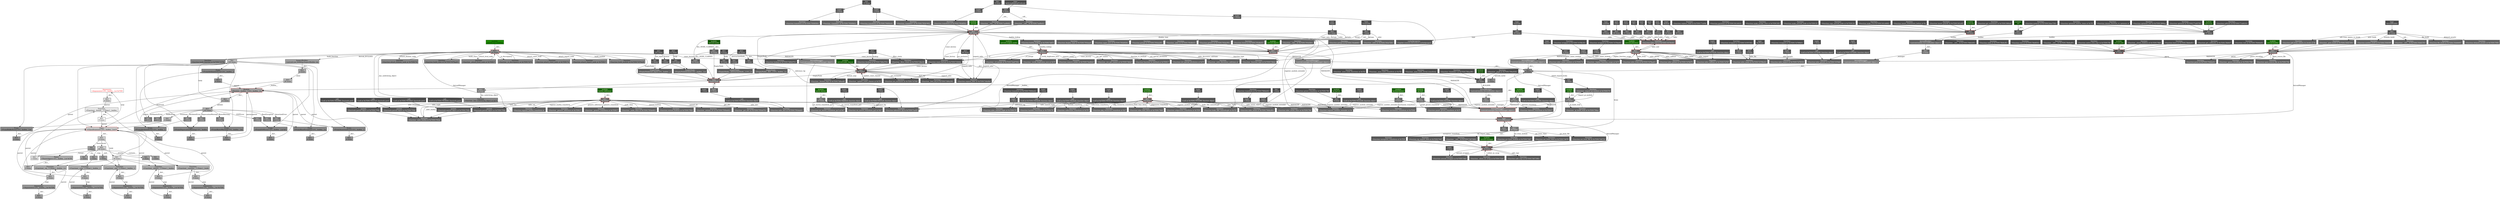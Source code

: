 digraph ObjectGraph {
  node[shape=box, style=filled, fillcolor=white];
  o139883106968592[fontcolor=red];
  o139883106968592[label="Arguments:\n<Arguments() l.0 [__builtin__] at 0x7f39"];
  o139883106968592[fillcolor="0,0,1"];
  o139883183926360 -> o139883106968592 [label="args",weight=2];
  o139883183926360[label="dict:\n9 items"];
  o139883183926360[fillcolor="0,0,0.953333"];
  o139883106968848 -> o139883183926360 [label="__dict__",weight=10];
  o139883106968848[label="Function:\n<Function(__format__) l.None [__builtin_"];
  o139883106968848[fillcolor="0,0,0.906667"];
  o139883122989176 -> o139883106968848;
  o139883183926080 -> o139883106968848 [label="parent",weight=2];
  o139883107953912 -> o139883106968848;
  o139883122989176[label="list:\n39 items"];
  o139883122989176[fillcolor="0,0,0.86"];
  o139883184048960 -> o139883122989176 [label="body",weight=2];
  o139883183926080[label="dict:\n6 items"];
  o139883183926080[fillcolor="0,0,0.86"];
  o139883106968592 -> o139883183926080 [label="__dict__",weight=10];
  o139883107953912[label="list:\n1 items"];
  o139883107953912[fillcolor="0,0,0.86"];
  o139883184049520 -> o139883107953912 [label="__format__",weight=2];
  o139883184048960[label="dict:\n9 items"];
  o139883184048960[fillcolor="0,0,0.813333"];
  o139883106969040 -> o139883184048960 [label="__dict__",weight=10];
  o139883184049520[label="dict:\n40 items"];
  o139883184049520[fillcolor="0,0,0.813333"];
  o139883184048960 -> o139883184049520 [label="locals",weight=2];
  o139883106969040[label="Class:\n<Class(frozenset) l.0 [__builtin__] at 0"];
  o139883106969040[fillcolor="0,0,0.766667"];
  o139883122043864 -> o139883106969040;
  o139883122290312 -> o139883106969040 [label="frozenset"];
  o139883184049800 -> o139883106969040 [label="parent",weight=2];
  o139883122989824 -> o139883106969040;
  o139883184047840 -> o139883106969040 [label="parent",weight=2];
  o139883184046720 -> o139883106969040 [label="parent",weight=2];
  o139883184046440 -> o139883106969040 [label="parent",weight=2];
  o139883183924120 -> o139883106969040 [label="parent",weight=2];
  o139883183925240 -> o139883106969040 [label="parent",weight=2];
  o139883183926360 -> o139883106969040 [label="parent",weight=2];
  o139883106969040[color=red];
  o139883122043864[label="list:\n143 items"];
  o139883122043864[fillcolor="0,0,0.72"];
  o139883110548656 -> o139883122043864 [label="body",weight=2];
  o139883122290312[label="dict:\n28 items"];
  o139883122290312[fillcolor="0,0,0.72"];
  o139883189856528 -> o139883122290312 [label="_done",weight=2];
  o139883184049800[label="dict:\n3 items"];
  o139883184049800[fillcolor="0,0,0.72"];
  o139883106968016 -> o139883184049800 [label="__dict__",weight=10];
  o139883122989824[label="list:\n1 items"];
  o139883122989824[fillcolor="0,0,0.72"];
  o139883122329032 -> o139883122989824 [label="frozenset",weight=2];
  o139883184047840[label="dict:\n9 items"];
  o139883184047840[fillcolor="0,0,0.72"];
  o139883106968144 -> o139883184047840 [label="__dict__",weight=10];
  o139883184046720[label="dict:\n9 items"];
  o139883184046720[fillcolor="0,0,0.72"];
  o139883106969232 -> o139883184046720 [label="__dict__",weight=10];
  o139883184046440[label="dict:\n9 items"];
  o139883184046440[fillcolor="0,0,0.72"];
  o139883106967824 -> o139883184046440 [label="__dict__",weight=10];
  o139883183924120[label="dict:\n9 items"];
  o139883183924120[fillcolor="0,0,0.72"];
  o139883106969360 -> o139883183924120 [label="__dict__",weight=10];
  o139883183925240[label="dict:\n9 items"];
  o139883183925240[fillcolor="0,0,0.72"];
  o139883106968720 -> o139883183925240 [label="__dict__",weight=10];
  o139883110548656[label="dict:\n11 items"];
  o139883110548656[fillcolor="0,0,0.673333"];
  o139883106793168 -> o139883110548656 [label="__dict__",weight=10];
  o139883189856528[label="dict:\n2 items"];
  o139883189856528[fillcolor="0,0,0.673333"];
  o139883189876560 -> o139883189856528 [label="__dict__",weight=10];
  o139883106968016[label="Name:\n<Name(object) l.0 [__builtin__] at 0x7f3"];
  o139883106968016[fillcolor="0,0,0.673333"];
  o139883183822536 -> o139883106968016;
  o139883122329032[label="dict:\n143 items"];
  o139883122329032[fillcolor="0,0,0.673333"];
  o139883110548656 -> o139883122329032 [label="globals",weight=2];
  o139883106968144[label="Function:\n<Function(__and__) l.None [__builtin__] "];
  o139883106968144[fillcolor="0,0,0.673333"];
  o139883122989176 -> o139883106968144;
  o139883184048680 -> o139883106968144 [label="parent",weight=2];
  o139883122988096 -> o139883106968144;
  o139883106969232[label="Function:\n<Function(__cmp__) l.None [__builtin__] "];
  o139883106969232[fillcolor="0,0,0.673333"];
  o139883122989176 -> o139883106969232;
  o139883184047560 -> o139883106969232 [label="parent",weight=2];
  o139883122990544 -> o139883106969232;
  o139883106967824[label="Function:\n<Function(__contains__) l.None [__builti"];
  o139883106967824[fillcolor="0,0,0.673333"];
  o139883122989176 -> o139883106967824;
  o139883183923280 -> o139883106967824 [label="parent",weight=2];
  o139883107951248 -> o139883106967824;
  o139883106969360[label="Function:\n<Function(__delattr__) l.None [__builtin"];
  o139883106969360[fillcolor="0,0,0.673333"];
  o139883122989176 -> o139883106969360;
  o139883183924680 -> o139883106969360 [label="parent",weight=2];
  o139883107952328 -> o139883106969360;
  o139883106968720[label="Function:\n<Function(__eq__) l.None [__builtin__] a"];
  o139883106968720[fillcolor="0,0,0.673333"];
  o139883122989176 -> o139883106968720;
  o139883183925800 -> o139883106968720 [label="parent",weight=2];
  o139883107953192 -> o139883106968720;
  o139883106793168[label="Module:\n<Module(__builtin__) l.0 [__builtin__] a"];
  o139883106793168[fillcolor="0,0,0.626667"];
  o139883189790712 -> o139883106793168 [label="__builtin__",weight=2];
  o139883122290312 -> o139883106793168 [label="__builtin__"];
  o139883183829912 -> o139883106793168 [label="parent",weight=2];
  o139883122657272 -> o139883106793168 [label="parent",weight=2];
  o139883086981952 -> o139883106793168 [label="parent",weight=2];
  o139883122611376 -> o139883106793168 [label="parent",weight=2];
  o139883122016336 -> o139883106793168 [label="parent",weight=2];
  o139883121781568 -> o139883106793168 [label="parent",weight=2];
  o139883121970824 -> o139883106793168 [label="parent",weight=2];
  o139883185088504 -> o139883106793168 [label="parent",weight=2];
  o139883106793168[color=red];
  o139883189876560[label="InspectBuilder:\n<astroid.raw_building.InspectBuilder obj"];
  o139883189876560[fillcolor="0,0,0.626667"];
  o139883189854568 -> o139883189876560 [label="Astroid_BUILDER",weight=2];
  o139883183822536[label="list:\n1 items"];
  o139883183822536[fillcolor="0,0,0.626667"];
  o139883184048960 -> o139883183822536 [label="bases",weight=2];
  o139883184048680[label="dict:\n6 items"];
  o139883184048680[fillcolor="0,0,0.626667"];
  o139883106967632 -> o139883184048680 [label="__dict__",weight=10];
  o139883122988096[label="list:\n1 items"];
  o139883122988096[fillcolor="0,0,0.626667"];
  o139883184049520 -> o139883122988096 [label="__and__",weight=2];
  o139883184047560[label="dict:\n6 items"];
  o139883184047560[fillcolor="0,0,0.626667"];
  o139883106968336 -> o139883184047560 [label="__dict__",weight=10];
  o139883122990544[label="list:\n1 items"];
  o139883122990544[fillcolor="0,0,0.626667"];
  o139883184049520 -> o139883122990544 [label="__cmp__",weight=2];
  o139883183923280[label="dict:\n6 items"];
  o139883183923280[fillcolor="0,0,0.626667"];
  o139883106968464 -> o139883183923280 [label="__dict__",weight=10];
  o139883107951248[label="list:\n1 items"];
  o139883107951248[fillcolor="0,0,0.626667"];
  o139883184049520 -> o139883107951248 [label="__contains__",weight=2];
  o139883183924680[label="dict:\n6 items"];
  o139883183924680[fillcolor="0,0,0.626667"];
  o139883106969168 -> o139883183924680 [label="__dict__",weight=10];
  o139883107952328[label="list:\n1 items"];
  o139883107952328[fillcolor="0,0,0.626667"];
  o139883184049520 -> o139883107952328 [label="__delattr__",weight=2];
  o139883183925800[label="dict:\n6 items"];
  o139883183925800[fillcolor="0,0,0.626667"];
  o139883106968784 -> o139883183925800 [label="__dict__",weight=10];
  o139883107953192[label="list:\n1 items"];
  o139883107953192[fillcolor="0,0,0.626667"];
  o139883184049520 -> o139883107953192 [label="__eq__",weight=2];
  o139883189790712[label="dict:\n1 items"];
  o139883189790712[fillcolor="0,0,0.58"];
  o139883189789872 -> o139883189790712 [label="astroid_cache",weight=2];
  o139883183829912[label="dict:\n6 items"];
  o139883183829912[fillcolor="0,0,0.58"];
  o139883106795344 -> o139883183829912 [label="__dict__",weight=10];
  o139883122657272[label="dict:\n6 items"];
  o139883122657272[fillcolor="0,0,0.58"];
  o139883106792208 -> o139883122657272 [label="__dict__",weight=10];
  o139883086981952[label="dict:\n6 items"];
  o139883086981952[fillcolor="0,0,0.58"];
  o139883106794768 -> o139883086981952 [label="__dict__",weight=10];
  o139883122611376[label="dict:\n6 items"];
  o139883122611376[fillcolor="0,0,0.58"];
  o139883106795280 -> o139883122611376 [label="__dict__",weight=10];
  o139883122016336[label="dict:\n6 items"];
  o139883122016336[fillcolor="0,0,0.58"];
  o139883106792912 -> o139883122016336 [label="__dict__",weight=10];
  o139883121781568[label="dict:\n6 items"];
  o139883121781568[fillcolor="0,0,0.58"];
  o139883106795408 -> o139883121781568 [label="__dict__",weight=10];
  o139883121970824[label="dict:\n6 items"];
  o139883121970824[fillcolor="0,0,0.58"];
  o139883106792272 -> o139883121970824 [label="__dict__",weight=10];
  o139883185088504[label="dict:\n6 items"];
  o139883185088504[fillcolor="0,0,0.58"];
  o139883106794960 -> o139883185088504 [label="__dict__",weight=10];
  o139883189854568[label="dict:\n62 items"];
  o139883189854568[fillcolor="0,0,0.58"];
  o139883187200080 -> o139883189854568 [label="__dict__",weight=10];
  o139883189868376 -> o139883189854568;
  o139883189868496 -> o139883189854568;
  o139883189868616 -> o139883189854568;
  o139883189868736 -> o139883189854568;
  o139883189868856 -> o139883189854568;
  o139883189868976 -> o139883189854568;
  o139883189869096 -> o139883189854568;
  o139883189869216 -> o139883189854568;
  o139883189869336 -> o139883189854568;
  o139883189854568[color=red];
  o139883106967632[label="Arguments:\n<Arguments() l.0 [__builtin__] at 0x7f39"];
  o139883106967632[fillcolor="0,0,0.58"];
  o139883184047840 -> o139883106967632 [label="args",weight=2];
  o139883106968336[label="Arguments:\n<Arguments() l.0 [__builtin__] at 0x7f39"];
  o139883106968336[fillcolor="0,0,0.58"];
  o139883184046720 -> o139883106968336 [label="args",weight=2];
  o139883106968464[label="Arguments:\n<Arguments() l.0 [__builtin__] at 0x7f39"];
  o139883106968464[fillcolor="0,0,0.58"];
  o139883184046440 -> o139883106968464 [label="args",weight=2];
  o139883106969168[label="Arguments:\n<Arguments() l.0 [__builtin__] at 0x7f39"];
  o139883106969168[fillcolor="0,0,0.58"];
  o139883183924120 -> o139883106969168 [label="args",weight=2];
  o139883106968784[label="Arguments:\n<Arguments() l.0 [__builtin__] at 0x7f39"];
  o139883106968784[fillcolor="0,0,0.58"];
  o139883183925240 -> o139883106968784 [label="args",weight=2];
  o139883189789872[label="dict:\n8 items"];
  o139883189789872[fillcolor="0,0,0.533333"];
  o139883189790152 -> o139883189789872 [label="brain",weight=2];
  o139883189781904 -> o139883189789872 [label="__dict__",weight=10];
  o139883189844880 -> o139883189789872 [label="__dict__",weight=10];
  o139883189876112 -> o139883189789872 [label="__dict__",weight=10];
  o139883185385744 -> o139883189789872 [label="__dict__",weight=10];
  o139883185509776 -> o139883189789872 [label="__dict__",weight=10];
  o139883106795344[label="From:\n<From(ArithmeticError) l.0 [__builtin__]"];
  o139883106795344[fillcolor="0,0,0.533333"];
  o139883122043864 -> o139883106795344;
  o139883106803936 -> o139883106795344;
  o139883106792208[label="From:\n<From(AssertionError) l.0 [__builtin__] "];
  o139883106792208[fillcolor="0,0,0.533333"];
  o139883122043864 -> o139883106792208;
  o139883086863536 -> o139883106792208;
  o139883106794768[label="From:\n<From(AttributeError) l.0 [__builtin__] "];
  o139883106794768[fillcolor="0,0,0.533333"];
  o139883122043864 -> o139883106794768;
  o139883107972808 -> o139883106794768;
  o139883106795280[label="From:\n<From(BaseException) l.0 [__builtin__] a"];
  o139883106795280[fillcolor="0,0,0.533333"];
  o139883122043864 -> o139883106795280;
  o139883106806744 -> o139883106795280;
  o139883106792912[label="From:\n<From(BufferError) l.0 [__builtin__] at "];
  o139883106792912[fillcolor="0,0,0.533333"];
  o139883122043864 -> o139883106792912;
  o139883183200880 -> o139883106792912;
  o139883106795408[label="From:\n<From(BytesWarning) l.0 [__builtin__] at"];
  o139883106795408[fillcolor="0,0,0.533333"];
  o139883122043864 -> o139883106795408;
  o139883120169400 -> o139883106795408;
  o139883106792272[label="From:\n<From(DeprecationWarning) l.0 [__builtin"];
  o139883106792272[fillcolor="0,0,0.533333"];
  o139883122043864 -> o139883106792272;
  o139883122682768 -> o139883106792272;
  o139883106794960[label="From:\n<From(EOFError) l.0 [__builtin__] at 0x7"];
  o139883106794960[fillcolor="0,0,0.533333"];
  o139883122043864 -> o139883106794960;
  o139883122232712 -> o139883106794960;
  o139883187200080[label="module:\nastroid.raw_building"];
  o139883187200080[fillcolor="0.3,1,0.533333"];
  o139883189868376[label="function:\n<function _io_discrepancy at 0x7f3917d79"];
  o139883189868376[fillcolor="0,0,0.533333"];
  o139883189854568 -> o139883189868376 [label="_io_discrepancy",weight=2];
  o139883189868496[label="function:\n<function _attach_local_node at 0x7f3917"];
  o139883189868496[fillcolor="0,0,0.533333"];
  o139883189854568 -> o139883189868496 [label="_attach_local_node",weight=2];
  o139883189868616[label="function:\n<function attach_dummy_node at 0x7f3917d"];
  o139883189868616[fillcolor="0,0,0.533333"];
  o139883189854568 -> o139883189868616 [label="attach_dummy_node",weight=2];
  o139883189868736[label="function:\n<function _has_underlying_object at 0x7f"];
  o139883189868736[fillcolor="0,0,0.533333"];
  o139883189950736 -> o139883189868736 [label="has_underlying_object",weight=2];
  o139883189854568 -> o139883189868736 [label="_has_underlying_object",weight=2];
  o139883189868856[label="function:\n<function attach_const_node at 0x7f3917d"];
  o139883189868856[fillcolor="0,0,0.533333"];
  o139883189854568 -> o139883189868856 [label="attach_const_node",weight=2];
  o139883189868976[label="function:\n<function attach_import_node at 0x7f3917"];
  o139883189868976[fillcolor="0,0,0.533333"];
  o139883189854568 -> o139883189868976 [label="attach_import_node",weight=2];
  o139883189869096[label="function:\n<function build_module at 0x7f3917d79a28"];
  o139883189869096[fillcolor="0,0,0.533333"];
  o139883189854568 -> o139883189869096 [label="build_module",weight=2];
  o139883189869216[label="function:\n<function build_class at 0x7f3917d79aa0>"];
  o139883189869216[fillcolor="0,0,0.533333"];
  o139883189854568 -> o139883189869216 [label="build_class",weight=2];
  o139883189869336[label="function:\n<function build_function at 0x7f3917d79b"];
  o139883189869336[fillcolor="0,0,0.533333"];
  o139883189854568 -> o139883189869336 [label="build_function",weight=2];
  o139883189790152[label="dict:\n22 items"];
  o139883189790152[fillcolor="0,0,0.486667"];
  o139883189790152[fontcolor=white];
  o34076720 -> o139883189790152;
  o139883189781904[label="AstroidManager:\n<astroid.manager.AstroidManager object a"];
  o139883189781904[fillcolor="0,0,0.486667"];
  o139883189781904[fontcolor=white];
  o139883189989000 -> o139883189781904 [label="MANAGER",weight=2];
  o139883189844880[label="AstroidManager:\n<astroid.manager.AstroidManager object a"];
  o139883189844880[fillcolor="0,0,0.486667"];
  o139883189844880[fontcolor=white];
  o139883189791272 -> o139883189844880 [label="MANAGER",weight=2];
  o139883189876112[label="AstroidManager:\n<astroid.manager.AstroidManager object a"];
  o139883189876112[fillcolor="0,0,0.486667"];
  o139883189876112[fontcolor=white];
  o139883189854568 -> o139883189876112 [label="MANAGER",weight=2];
  o139883185385744[label="AstroidManager:\n<astroid.manager.AstroidManager object a"];
  o139883185385744[fillcolor="0,0,0.486667"];
  o139883185385744[fontcolor=white];
  o139883193805912 -> o139883185385744 [label="MANAGER",weight=2];
  o139883185417584 -> o139883185385744 [label="MANAGER",weight=2];
  o139883185533288 -> o139883185385744 [label="MANAGER",weight=2];
  o139883185446536 -> o139883185385744 [label="MANAGER",weight=2];
  o139883185102928 -> o139883185385744 [label="MANAGER",weight=2];
  o139883185104048 -> o139883185385744 [label="MANAGER",weight=2];
  o139883185105168 -> o139883185385744 [label="MANAGER",weight=2];
  o139883185103208 -> o139883185385744 [label="MANAGER",weight=2];
  o139883185105728 -> o139883185385744 [label="_manager",weight=2];
  o139883185535248 -> o139883185385744 [label="MANAGER",weight=2];
  o139883185385744[color=red];
  o139883185509776[label="AstroidManager:\n<astroid.manager.AstroidManager object a"];
  o139883185509776[fillcolor="0,0,0.486667"];
  o139883185509776[fontcolor=white];
  o139883185442896 -> o139883185509776 [label="MANAGER",weight=2];
  o139883733481184 -> o139883185509776 [label="_manager",weight=2];
  o139883106803936[label="list:\n1 items"];
  o139883106803936[fillcolor="0,0,0.486667"];
  o139883106803936[fontcolor=white];
  o139883122329032 -> o139883106803936 [label="ArithmeticError",weight=2];
  o139883086863536[label="list:\n1 items"];
  o139883086863536[fillcolor="0,0,0.486667"];
  o139883086863536[fontcolor=white];
  o139883122329032 -> o139883086863536 [label="AssertionError",weight=2];
  o139883107972808[label="list:\n1 items"];
  o139883107972808[fillcolor="0,0,0.486667"];
  o139883107972808[fontcolor=white];
  o139883122329032 -> o139883107972808 [label="AttributeError",weight=2];
  o139883106806744[label="list:\n1 items"];
  o139883106806744[fillcolor="0,0,0.486667"];
  o139883106806744[fontcolor=white];
  o139883122329032 -> o139883106806744 [label="BaseException",weight=2];
  o139883183200880[label="list:\n1 items"];
  o139883183200880[fillcolor="0,0,0.486667"];
  o139883183200880[fontcolor=white];
  o139883122329032 -> o139883183200880 [label="BufferError",weight=2];
  o139883120169400[label="list:\n1 items"];
  o139883120169400[fillcolor="0,0,0.486667"];
  o139883120169400[fontcolor=white];
  o139883122329032 -> o139883120169400 [label="BytesWarning",weight=2];
  o139883122682768[label="list:\n1 items"];
  o139883122682768[fillcolor="0,0,0.486667"];
  o139883122682768[fontcolor=white];
  o139883122329032 -> o139883122682768 [label="DeprecationWarning",weight=2];
  o139883122232712[label="list:\n1 items"];
  o139883122232712[fillcolor="0,0,0.486667"];
  o139883122232712[fontcolor=white];
  o139883122329032 -> o139883122232712 [label="EOFError",weight=2];
  o139883189950736[label="dict:\n4 items"];
  o139883189950736[fillcolor="0,0,0.486667"];
  o139883189950736[fontcolor=white];
  o34017328 -> o139883189950736;
  o34076720[label="type:\nAstroidManager"];
  o34076720[fillcolor="0,0,0.44"];
  o34076720[fontcolor=white];
  o139883189989000 -> o34076720 [label="AstroidManager",weight=2];
  o139883190063184 -> o34076720 [label="AstroidManager",weight=2];
  o139883190301952 -> o34076720;
  o139883189781904 -> o34076720;
  o139883189791272 -> o34076720 [label="AstroidManager",weight=2];
  o139883189844880 -> o34076720;
  o139883189854568 -> o34076720 [label="AstroidManager",weight=2];
  o139883189876112 -> o34076720;
  o139883185385744 -> o34076720;
  o139883185442896 -> o34076720 [label="AstroidManager",weight=2];
  o34076720[color=red];
  o139883189989000[label="dict:\n76 items"];
  o139883189989000[fillcolor="0,0,0.44"];
  o139883189989000[fontcolor=white];
  o139883190018744 -> o139883189989000 [label="__dict__",weight=10];
  o139883190052696 -> o139883189989000;
  o139883190051856 -> o139883189989000;
  o139883190052576 -> o139883189989000;
  o139883189793808 -> o139883189989000;
  o139883189796568 -> o139883189989000;
  o139883189796688 -> o139883189989000;
  o139883189801040 -> o139883189989000;
  o139883189805856 -> o139883189989000;
  o139883189805976 -> o139883189989000;
  o139883189989000[color=red];
  o139883189791272[label="dict:\n44 items"];
  o139883189791272[fillcolor="0,0,0.44"];
  o139883189791272[fontcolor=white];
  o139883189830664 -> o139883189791272 [label="__dict__",weight=10];
  o139883189850312 -> o139883189791272;
  o139883189864040 -> o139883189791272;
  o139883189864160 -> o139883189791272;
  o139883189864400 -> o139883189791272;
  o139883189864760 -> o139883189791272;
  o139883189865000 -> o139883189791272;
  o139883189865120 -> o139883189791272;
  o139883189865360 -> o139883189791272;
  o139883189865840 -> o139883189791272;
  o139883189791272[color=red];
  o139883193805912[label="dict:\n121 items"];
  o139883193805912[fillcolor="0,0,0.44"];
  o139883193805912[fontcolor=white];
  o139883193637416 -> o139883193805912 [label="__dict__",weight=10];
  o139883187205616 -> o139883193805912;
  o139883187205976 -> o139883193805912;
  o139883187205856 -> o139883193805912;
  o139883187205736 -> o139883193805912;
  o139883185520960 -> o139883193805912;
  o139883185438920 -> o139883193805912;
  o139883185531312 -> o139883193805912;
  o139883185531192 -> o139883193805912;
  o139883185561424 -> o139883193805912;
  o139883193805912[color=red];
  o139883185417584[label="dict:\n13 items"];
  o139883185417584[fillcolor="0,0,0.44"];
  o139883185417584[fontcolor=white];
  o139883186030584 -> o139883185417584 [label="__dict__",weight=10];
  o139883187206336 -> o139883185417584;
  o139883185439040 -> o139883185417584;
  o139883185533288[label="dict:\n32 items"];
  o139883185533288[fillcolor="0,0,0.44"];
  o139883185533288[fontcolor=white];
  o139883185517856 -> o139883185533288 [label="__dict__",weight=10];
  o139883185532512 -> o139883185533288;
  o139883185558664 -> o139883185533288;
  o139883185558544 -> o139883185533288;
  o139883185558904 -> o139883185533288;
  o139883185560704 -> o139883185533288;
  o139883185560824 -> o139883185533288;
  o139883185560944 -> o139883185533288;
  o139883185561064 -> o139883185533288;
  o139883185561184 -> o139883185533288;
  o139883185533288[color=red];
  o139883185446536[label="dict:\n23 items"];
  o139883185446536[fillcolor="0,0,0.44"];
  o139883185446536[fontcolor=white];
  o139883185518192 -> o139883185446536 [label="__dict__",weight=10];
  o139883185559264 -> o139883185446536;
  o139883185559024 -> o139883185446536;
  o139883185559144 -> o139883185446536;
  o139883185559384 -> o139883185446536;
  o139883185559864 -> o139883185446536;
  o139883185560104 -> o139883185446536;
  o139883185559744 -> o139883185446536;
  o139883185560584 -> o139883185446536;
  o139883185560224 -> o139883185446536;
  o139883185446536[color=red];
  o139883185102928[label="dict:\n32 items"];
  o139883185102928[fillcolor="0,0,0.44"];
  o139883185102928[fontcolor=white];
  o139883185519872 -> o139883185102928 [label="__dict__",weight=10];
  o139883185604800 -> o139883185102928;
  o139883185604920 -> o139883185102928;
  o139883185605040 -> o139883185102928;
  o139883185605160 -> o139883185102928;
  o139883185605280 -> o139883185102928;
  o139883185605400 -> o139883185102928;
  o139883185605520 -> o139883185102928;
  o139883185605640 -> o139883185102928;
  o139883185605760 -> o139883185102928;
  o139883185102928[color=red];
  o139883185104048[label="dict:\n9 items"];
  o139883185104048[fillcolor="0,0,0.44"];
  o139883185104048[fontcolor=white];
  o139883185262784 -> o139883185104048 [label="__dict__",weight=10];
  o139883185612032 -> o139883185104048;
  o139883185105168[label="dict:\n9 items"];
  o139883185105168[fillcolor="0,0,0.44"];
  o139883185105168[fontcolor=white];
  o139883185263120 -> o139883185105168 [label="__dict__",weight=10];
  o139883185612392 -> o139883185105168;
  o139883185103208[label="dict:\n10 items"];
  o139883185103208[fillcolor="0,0,0.44"];
  o139883185103208[fontcolor=white];
  o139883185263400 -> o139883185103208 [label="__dict__",weight=10];
  o139883185612752 -> o139883185103208;
  o139883185105728[label="dict:\n3 items"];
  o139883185105728[fillcolor="0,0,0.44"];
  o139883185105728[fontcolor=white];
  o139883185099024 -> o139883185105728 [label="__dict__",weight=10];
  o139883185535248[label="dict:\n17 items"];
  o139883185535248[fillcolor="0,0,0.44"];
  o139883185535248[fontcolor=white];
  o139883185264688 -> o139883185535248 [label="__dict__",weight=10];
  o139883185614072 -> o139883185535248;
  o139883185614192 -> o139883185535248;
  o139883185442896[label="dict:\n29 items"];
  o139883185442896[fillcolor="0,0,0.44"];
  o139883185442896[fontcolor=white];
  o139883186031368 -> o139883185442896 [label="__dict__",weight=10];
  o139883185503720 -> o139883185442896;
  o139883185502040 -> o139883185442896;
  o139883185503600 -> o139883185442896;
  o139883185530472 -> o139883185442896;
  o139883185531072 -> o139883185442896;
  o139883185530952 -> o139883185442896;
  o139883185530712 -> o139883185442896;
  o139883185530352 -> o139883185442896;
  o139883185530232 -> o139883185442896;
  o139883185442896[color=red];
  o139883733481184[label="dict:\n3 items"];
  o139883733481184[fillcolor="0,0,0.44"];
  o139883733481184[fontcolor=white];
  o139883122458192 -> o139883733481184 [label="__dict__",weight=10];
  o34017328[label="type:\nEmptyNode"];
  o34017328[fillcolor="0,0,0.44"];
  o34017328[fontcolor=white];
  o139883193805912 -> o34017328 [label="EmptyNode",weight=2];
  o139883193806192 -> o34017328 [label="EmptyNode",weight=2];
  o139883193795760 -> o34017328 [label="EmptyNode",weight=2];
  o139883190310144 -> o34017328;
  o31402752 -> o34017328;
  o139883189854568 -> o34017328 [label="EmptyNode",weight=2];
  o139883187287312 -> o34017328;
  o139883187235664 -> o34017328;
  o139883185966160 -> o34017328;
  o139883186214352 -> o34017328;
  o34017328[color=red];
  o139883190063184[label="dict:\n24 items"];
  o139883190063184[fillcolor="0,0,0.393333"];
  o139883190063184[fontcolor=white];
  o139883190021096 -> o139883190063184 [label="__dict__",weight=10];
  o139883189778504 -> o139883190063184;
  o139883190053536 -> o139883190063184;
  o139883189793688 -> o139883190063184;
  o139883189794768 -> o139883190063184;
  o139883189794888 -> o139883190063184;
  o139883189794048 -> o139883190063184;
  o139883189795368 -> o139883190063184;
  o139883189794528 -> o139883190063184;
  o139883189793928 -> o139883190063184;
  o139883190063184[color=red];
  o139883190301952[label="tuple:\n3 items"];
  o139883190301952[fillcolor="0,0,0.393333"];
  o139883190301952[fontcolor=white];
  o34076720 -> o139883190301952;
  o139883190018744[label="module:\nastroid.scoped_nodes"];
  o139883190018744[fillcolor="0.3,1,0.393333"];
  o139883190018744[fontcolor=white];
  o139883190052696[label="function:\n<function _c3_merge at 0x7f3917da6758>"];
  o139883190052696[fillcolor="0,0,0.393333"];
  o139883190052696[fontcolor=white];
  o139883189989000 -> o139883190052696 [label="_c3_merge",weight=2];
  o139883190051856[label="function:\n<function _verify_duplicates_mro at 0x7f"];
  o139883190051856[fillcolor="0,0,0.393333"];
  o139883190051856[fontcolor=white];
  o139883189989000 -> o139883190051856 [label="_verify_duplicates_mro",weight=2];
  o139883190052576[label="function:\n<function remove_nodes at 0x7f3917da66e0"];
  o139883190052576[fillcolor="0,0,0.393333"];
  o139883190052576[fontcolor=white];
  o139883189989000 -> o139883190052576 [label="remove_nodes",weight=2];
  o139883189793808[label="function:\n<function function_to_method at 0x7f3917"];
  o139883189793808[fillcolor="0,0,0.393333"];
  o139883189793808[fontcolor=white];
  o139883189989000 -> o139883189793808 [label="function_to_method",weight=2];
  o139883189796568[label="function:\n<function std_special_attributes at 0x7f"];
  o139883189796568[fillcolor="0,0,0.393333"];
  o139883189796568[fontcolor=white];
  o139883189989000 -> o139883189796568 [label="std_special_attributes",weight=2];
  o139883189796688[label="function:\n<function builtin_lookup at 0x7f3917d67f"];
  o139883189796688[fillcolor="0,0,0.393333"];
  o139883189796688[fontcolor=white];
  o139883193805912 -> o139883189796688 [label="builtin_lookup",weight=2];
  o139883189989000 -> o139883189796688 [label="builtin_lookup",weight=2];
  o139883189801040[label="function:\n<function _infer_decorator_callchain at "];
  o139883189801040[fillcolor="0,0,0.393333"];
  o139883189801040[fontcolor=white];
  o139883189989000 -> o139883189801040 [label="_infer_decorator_callchain",weight=2];
  o139883189805856[label="function:\n<function _function_type at 0x7f3917d6a3"];
  o139883189805856[fillcolor="0,0,0.393333"];
  o139883189805856[fontcolor=white];
  o139883189989000 -> o139883189805856 [label="_function_type",weight=2];
  o139883189763048 -> o139883189805856;
  o139883189805976[label="function:\n<function _rec_get_names at 0x7f3917d6a3"];
  o139883189805976[fillcolor="0,0,0.393333"];
  o139883189805976[fontcolor=white];
  o139883189989000 -> o139883189805976 [label="_rec_get_names",weight=2];
  o139883189830664[label="module:\nastroid.inference"];
  o139883189830664[fillcolor="0.3,1,0.393333"];
  o139883189830664[fontcolor=white];
  o139883189850312[label="function:\n<function infer_end at 0x7f3917d750c8>"];
  o139883189850312[fillcolor="0,0,0.393333"];
  o139883189850312[fontcolor=white];
  o139883189948496 -> o139883189850312 [label="_infer",weight=2];
  o139883189949896 -> o139883189850312 [label="_infer",weight=2];
  o139883189970936 -> o139883189850312 [label="_infer",weight=2];
  o139883189972616 -> o139883189850312 [label="_infer",weight=2];
  o139883189986760 -> o139883189850312 [label="_infer",weight=2];
  o139883189791832 -> o139883189850312 [label="_infer",weight=2];
  o139883189810352 -> o139883189850312 [label="_infer",weight=2];
  o139883189810912 -> o139883189850312 [label="_infer",weight=2];
  o139883189811752 -> o139883189850312 [label="_infer",weight=2];
  o139883189791272 -> o139883189850312 [label="infer_end",weight=2];
  o139883189850312[color=red];
  o139883189864040[label="function:\n<function _higher_function_scope at 0x7f"];
  o139883189864040[fillcolor="0,0,0.393333"];
  o139883189864040[fontcolor=white];
  o139883189791272 -> o139883189864040 [label="_higher_function_scope",weight=2];
  o139883189864160[label="function:\n<function infer_name at 0x7f3917d786e0>"];
  o139883189864160[fillcolor="0,0,0.393333"];
  o139883189864160[fontcolor=white];
  o139883189791272 -> o139883189864160 [label="infer_name",weight=2];
  o139883190227304 -> o139883189864160 [label="infer_lhs",weight=2];
  o139883190466248 -> o139883189864160;
  o139883189864400[label="function:\n<function infer_callfunc at 0x7f3917d787"];
  o139883189864400[fillcolor="0,0,0.393333"];
  o139883189864400[fontcolor=white];
  o139883189791272 -> o139883189864400 [label="infer_callfunc",weight=2];
  o139883189832232 -> o139883189864400;
  o139883189864760[label="function:\n<function infer_import at 0x7f3917d78938"];
  o139883189864760[fillcolor="0,0,0.393333"];
  o139883189864760[fontcolor=white];
  o139883189791272 -> o139883189864760 [label="infer_import",weight=2];
  o139883193112048 -> o139883189864760;
  o139883189865000[label="function:\n<function infer_name_module at 0x7f3917d"];
  o139883189865000[fillcolor="0,0,0.393333"];
  o139883189865000[fontcolor=white];
  o139883189791272 -> o139883189865000 [label="infer_name_module",weight=2];
  o139883189970096 -> o139883189865000 [label="infer_name_module",weight=2];
  o139883189865120[label="function:\n<function infer_from at 0x7f3917d78aa0>"];
  o139883189865120[fillcolor="0,0,0.393333"];
  o139883189865120[fontcolor=white];
  o139883189791272 -> o139883189865120 [label="infer_from",weight=2];
  o139883190466392 -> o139883189865120;
  o139883189865360[label="function:\n<function infer_getattr at 0x7f3917d78b9"];
  o139883189865360[fillcolor="0,0,0.393333"];
  o139883189865360[fontcolor=white];
  o139883189791272 -> o139883189865360 [label="infer_getattr",weight=2];
  o139883189832344 -> o139883189865360;
  o139883189832288 -> o139883189865360;
  o139883189865840[label="function:\n<function infer_global at 0x7f3917d78d70"];
  o139883189865840[fillcolor="0,0,0.393333"];
  o139883189865840[fontcolor=white];
  o139883189791272 -> o139883189865840 [label="infer_global",weight=2];
  o139883193112480 -> o139883189865840;
  o139883193637416[label="module:\nastroid"];
  o139883193637416[fillcolor="0.3,1,0.393333"];
  o139883193637416[fontcolor=white];
  o139883187205616[label="function:\n<function inference_tip at 0x7f3917aef5f"];
  o139883187205616[fillcolor="0,0,0.393333"];
  o139883187205616[fontcolor=white];
  o139883193805912 -> o139883187205616 [label="inference_tip",weight=2];
  o139883185533288 -> o139883187205616 [label="inference_tip",weight=2];
  o139883185102928 -> o139883187205616 [label="inference_tip",weight=2];
  o139883187205976[label="function:\n<function register_module_extender at 0x"];
  o139883187205976[fillcolor="0,0,0.393333"];
  o139883187205976[fontcolor=white];
  o139883193805912 -> o139883187205976 [label="register_module_extender",weight=2];
  o139883185417584 -> o139883187205976 [label="register_module_extender",weight=2];
  o139883185102928 -> o139883187205976 [label="register_module_extender",weight=2];
  o139883185104048 -> o139883187205976 [label="register_module_extender",weight=2];
  o139883185105168 -> o139883187205976 [label="register_module_extender",weight=2];
  o139883185103208 -> o139883187205976 [label="register_module_extender",weight=2];
  o139883185105448 -> o139883187205976 [label="register_module_extender",weight=2];
  o139883187205856[label="function:\n<function __call__ at 0x7f3917aef6e0>"];
  o139883187205856[fillcolor="0,0,0.393333"];
  o139883187205856[fontcolor=white];
  o139883185417864 -> o139883187205856 [label="__call__",weight=2];
  o139883187205736[label="function:\n<function __init__ at 0x7f3917aef668>"];
  o139883187205736[fillcolor="0,0,0.393333"];
  o139883187205736[fontcolor=white];
  o139883185417864 -> o139883187205736 [label="__init__",weight=2];
  o139883185520960[label="function:\n<function <lambda> at 0x7f3917954140>"];
  o139883185520960[fillcolor="0,0,0.393333"];
  o139883185520960[fontcolor=white];
  o139883190416448 -> o139883185520960;
  o139883185438920[label="function:\n<function transform at 0x7f39179400c8>"];
  o139883185438920[fillcolor="0,0,0.393333"];
  o139883185438920[fontcolor=white];
  o139883190416448 -> o139883185438920;
  o139883185531312[label="function:\n<function <lambda> at 0x7f39179569b0>"];
  o139883185531312[fillcolor="0,0,0.393333"];
  o139883185531312[fontcolor=white];
  o139883190467688 -> o139883185531312;
  o139883185531192[label="function:\n<function transform at 0x7f3917956938>"];
  o139883185531192[fillcolor="0,0,0.393333"];
  o139883185531192[fontcolor=white];
  o139883190467688 -> o139883185531192;
  o139883185561424[label="function:\n<function transform at 0x7f391795df50>"];
  o139883185561424[fillcolor="0,0,0.393333"];
  o139883185561424[fontcolor=white];
  o139883190426872 -> o139883185561424;
  o139883186030584[label="module:\npysix_moves"];
  o139883186030584[fillcolor="0.3,1,0.393333"];
  o139883186030584[fontcolor=white];
  o139883187206336[label="function:\n<function six_moves_transform_py2 at 0x7"];
  o139883187206336[fillcolor="0,0,0.393333"];
  o139883187206336[fontcolor=white];
  o139883185417584 -> o139883187206336 [label="six_moves_transform_py2",weight=2];
  o139883186030864 -> o139883187206336;
  o139883185516960 -> o139883187206336;
  o139883185439040[label="function:\n<function six_moves_transform_py3 at 0x7"];
  o139883185439040[fillcolor="0,0,0.393333"];
  o139883185439040[fontcolor=white];
  o139883185417584 -> o139883185439040 [label="six_moves_transform_py3",weight=2];
  o139883185517856[label="module:\nbuiltin_inference"];
  o139883185517856[fillcolor="0.3,1,0.393333"];
  o139883185517856[fontcolor=white];
  o139883185532512[label="function:\n<function _extend_str at 0x7f3917956e60>"];
  o139883185532512[fillcolor="0,0,0.393333"];
  o139883185532512[fontcolor=white];
  o139883185533288 -> o139883185532512 [label="_extend_str",weight=2];
  o139883185558664[label="function:\n<function extend_builtins at 0x7f391795d"];
  o139883185558664[fillcolor="0,0,0.393333"];
  o139883185558664[fontcolor=white];
  o139883185533288 -> o139883185558664 [label="extend_builtins",weight=2];
  o139883185558544[label="function:\n<function register_builtin_transform at "];
  o139883185558544[fillcolor="0,0,0.393333"];
  o139883185558544[fontcolor=white];
  o139883185533288 -> o139883185558544 [label="register_builtin_transform",weight=2];
  o139883185558904[label="function:\n<function _generic_inference at 0x7f3917"];
  o139883185558904[fillcolor="0,0,0.393333"];
  o139883185558904[fontcolor=white];
  o139883185533288 -> o139883185558904 [label="_generic_inference",weight=2];
  o139883185560704[label="function:\n<function _generic_transform at 0x7f3917"];
  o139883185560704[fillcolor="0,0,0.393333"];
  o139883185560704[fontcolor=white];
  o139883185533288 -> o139883185560704 [label="_generic_transform",weight=2];
  o139883185560824[label="function:\n<function _infer_builtin at 0x7f391795dc"];
  o139883185560824[fillcolor="0,0,0.393333"];
  o139883185560824[fontcolor=white];
  o139883185533288 -> o139883185560824 [label="_infer_builtin",weight=2];
  o139883185550008 -> o139883185560824;
  o139883185550096 -> o139883185560824;
  o139883185550184 -> o139883185560824;
  o139883185550272 -> o139883185560824;
  o139883185560944[label="function:\n<function _get_elts at 0x7f391795dd70>"];
  o139883185560944[fillcolor="0,0,0.393333"];
  o139883185560944[fontcolor=white];
  o139883185533288 -> o139883185560944 [label="_get_elts",weight=2];
  o139883185561064[label="function:\n<function infer_dict at 0x7f391795dde8>"];
  o139883185561064[fillcolor="0,0,0.393333"];
  o139883185561064[fontcolor=white];
  o139883185533288 -> o139883185561064 [label="infer_dict",weight=2];
  o139883185518864 -> o139883185561064;
  o139883185561184[label="function:\n<function _node_class at 0x7f391795de60>"];
  o139883185561184[fillcolor="0,0,0.393333"];
  o139883185561184[fontcolor=white];
  o139883185533288 -> o139883185561184 [label="_node_class",weight=2];
  o139883185518192[label="module:\nastroid.objects"];
  o139883185518192[fillcolor="0.3,1,0.393333"];
  o139883185518192[fontcolor=white];
  o139883185559264[label="function:\n<function itered at 0x7f391795d6e0>"];
  o139883185559264[fillcolor="0,0,0.393333"];
  o139883185559264[fontcolor=white];
  o139883185534128 -> o139883185559264 [label="itered",weight=2];
  o139883185559024[label="function:\n<function __init__ at 0x7f391795d5f0>"];
  o139883185559024[fillcolor="0,0,0.393333"];
  o139883185559024[fontcolor=white];
  o139883185534128 -> o139883185559024 [label="__init__",weight=2];
  o139883185559144[label="function:\n<function pytype at 0x7f391795d668>"];
  o139883185559144[fillcolor="0,0,0.393333"];
  o139883185559144[fontcolor=white];
  o139883185534128 -> o139883185559144 [label="pytype",weight=2];
  o139883185559384[label="function:\n<function _infer at 0x7f391795d758>"];
  o139883185559384[fillcolor="0,0,0.393333"];
  o139883185559384[fontcolor=white];
  o139883185534128 -> o139883185559384 [label="_infer",weight=2];
  o139883185559864[label="function:\n<function super_mro at 0x7f391795d938>"];
  o139883185559864[fillcolor="0,0,0.393333"];
  o139883185559864[fontcolor=white];
  o139883185534408 -> o139883185559864 [label="super_mro",weight=2];
  o139883185560104[label="function:\n<function pytype at 0x7f391795da28>"];
  o139883185560104[fillcolor="0,0,0.393333"];
  o139883185560104[fontcolor=white];
  o139883185534408 -> o139883185560104 [label="pytype",weight=2];
  o139883185559744[label="function:\n<function _infer at 0x7f391795d8c0>"];
  o139883185559744[fillcolor="0,0,0.393333"];
  o139883185559744[fontcolor=white];
  o139883185534408 -> o139883185559744 [label="_infer",weight=2];
  o139883185560584[label="function:\n<function getattr at 0x7f391795dc08>"];
  o139883185560584[fillcolor="0,0,0.393333"];
  o139883185560584[fontcolor=white];
  o139883185534408 -> o139883185560584 [label="getattr",weight=2];
  o139883185560224[label="function:\n<function display_type at 0x7f391795daa0"];
  o139883185560224[fillcolor="0,0,0.393333"];
  o139883185560224[fontcolor=white];
  o139883185534408 -> o139883185560224 [label="display_type",weight=2];
  o139883185519872[label="module:\npy2stdlib"];
  o139883185519872[fillcolor="0.3,1,0.393333"];
  o139883185519872[fontcolor=white];
  o139883185604800[label="function:\n<function infer_func_form at 0x7f3917968"];
  o139883185604800[fillcolor="0,0,0.393333"];
  o139883185604800[fontcolor=white];
  o139883185102928 -> o139883185604800 [label="infer_func_form",weight=2];
  o139883185604920[label="function:\n<function hashlib_transform at 0x7f39179"];
  o139883185604920[fillcolor="0,0,0.393333"];
  o139883185604920[fontcolor=white];
  o139883185102928 -> o139883185604920 [label="hashlib_transform",weight=2];
  o139883185519928 -> o139883185604920;
  o139883185605040[label="function:\n<function collections_transform at 0x7f3"];
  o139883185605040[fillcolor="0,0,0.393333"];
  o139883185605040[fontcolor=white];
  o139883185102928 -> o139883185605040 [label="collections_transform",weight=2];
  o139883185520040 -> o139883185605040;
  o139883185605160[label="function:\n<function pkg_resources_transform at 0x7"];
  o139883185605160[fillcolor="0,0,0.393333"];
  o139883185605160[fontcolor=white];
  o139883185102928 -> o139883185605160 [label="pkg_resources_transform",weight=2];
  o139883185520152 -> o139883185605160;
  o139883185605280[label="function:\n<function subprocess_transform at 0x7f39"];
  o139883185605280[fillcolor="0,0,0.393333"];
  o139883185605280[fontcolor=white];
  o139883185102928 -> o139883185605280 [label="subprocess_transform",weight=2];
  o139883185520264 -> o139883185605280;
  o139883185605400[label="function:\n<function looks_like_namedtuple at 0x7f3"];
  o139883185605400[fillcolor="0,0,0.393333"];
  o139883185605400[fontcolor=white];
  o139883185102928 -> o139883185605400 [label="looks_like_namedtuple",weight=2];
  o139883190428808 -> o139883185605400;
  o139883185605520[label="function:\n<function infer_named_tuple at 0x7f39179"];
  o139883185605520[fillcolor="0,0,0.393333"];
  o139883185605520[fontcolor=white];
  o139883185102928 -> o139883185605520 [label="infer_named_tuple",weight=2];
  o139883185568016 -> o139883185605520;
  o139883185605640[label="function:\n<function infer_enum at 0x7f3917968c08>"];
  o139883185605640[fillcolor="0,0,0.393333"];
  o139883185605640[fontcolor=white];
  o139883185102928 -> o139883185605640 [label="infer_enum",weight=2];
  o139883185568144 -> o139883185605640;
  o139883185605760[label="function:\n<function infer_enum_class at 0x7f391796"];
  o139883185605760[fillcolor="0,0,0.393333"];
  o139883185605760[fontcolor=white];
  o139883185102928 -> o139883185605760 [label="infer_enum_class",weight=2];
  o139883190469048 -> o139883185605760;
  o139883185262784[label="module:\npy2mechanize"];
  o139883185262784[fillcolor="0.3,1,0.393333"];
  o139883185262784[fontcolor=white];
  o139883185612032[label="function:\n<function mechanize_transform at 0x7f391"];
  o139883185612032[fillcolor="0,0,0.393333"];
  o139883185612032[fontcolor=white];
  o139883185104048 -> o139883185612032 [label="mechanize_transform",weight=2];
  o139883185262952 -> o139883185612032;
  o139883185263120[label="module:\npy2qt4"];
  o139883185263120[fillcolor="0.3,1,0.393333"];
  o139883185263120[fontcolor=white];
  o139883185612392[label="function:\n<function pyqt4_qtcore_transform at 0x7f"];
  o139883185612392[fillcolor="0,0,0.393333"];
  o139883185612392[fontcolor=white];
  o139883185105168 -> o139883185612392 [label="pyqt4_qtcore_transform",weight=2];
  o139883185263176 -> o139883185612392;
  o139883185263400[label="module:\npydateutil"];
  o139883185263400[fillcolor="0.3,1,0.393333"];
  o139883185263400[fontcolor=white];
  o139883185612752[label="function:\n<function dateutil_transform at 0x7f3917"];
  o139883185612752[fillcolor="0,0,0.393333"];
  o139883185612752[fontcolor=white];
  o139883185103208 -> o139883185612752 [label="dateutil_transform",weight=2];
  o139883185263456 -> o139883185612752;
  o139883185099024[label="AstroidBuilder:\n<astroid.builder.AstroidBuilder object a"];
  o139883185099024[fillcolor="0,0,0.393333"];
  o139883185099024[fontcolor=white];
  o139883185103768 -> o139883185099024 [label="_BUILDER",weight=2];
  o139883185264688[label="module:\npy2gi"];
  o139883185264688[fillcolor="0.3,1,0.393333"];
  o139883185264688[fontcolor=white];
  o139883185614072[label="function:\n<function _gi_build_stub at 0x7f391796ac"];
  o139883185614072[fillcolor="0,0,0.393333"];
  o139883185614072[fontcolor=white];
  o139883185535248 -> o139883185614072 [label="_gi_build_stub",weight=2];
  o139883185614192[label="function:\n<function _import_gi_module at 0x7f39179"];
  o139883185614192[fillcolor="0,0,0.393333"];
  o139883185614192[fontcolor=white];
  o139883190436424 -> o139883185614192;
  o139883185535248 -> o139883185614192 [label="_import_gi_module",weight=2];
  o139883186031368[label="module:\nastroid.builder"];
  o139883186031368[fillcolor="0.3,1,0.393333"];
  o139883186031368[fontcolor=white];
  o139883185503720[label="function:\n<function parse at 0x7f391794fde8>"];
  o139883185503720[fillcolor="0,0,0.393333"];
  o139883185503720[fontcolor=white];
  o139883185442896 -> o139883185503720 [label="parse",weight=2];
  o139883185574808 -> o139883185503720 [label="parse",weight=2];
  o139883185502040[label="function:\n<function _guess_encoding at 0x7f391794f"];
  o139883185502040[fillcolor="0,0,0.393333"];
  o139883185502040[fontcolor=white];
  o139883185442896 -> o139883185502040 [label="_guess_encoding",weight=2];
  o139883185503600[label="function:\n<function open_source_file at 0x7f391794"];
  o139883185503600[fillcolor="0,0,0.393333"];
  o139883185503600[fontcolor=white];
  o139883185442896 -> o139883185503600 [label="open_source_file",weight=2];
  o139883185530472[label="function:\n<function file_build at 0x7f3917956668>"];
  o139883185530472[fillcolor="0,0,0.393333"];
  o139883185530472[fontcolor=white];
  o139883185533568 -> o139883185530472 [label="file_build",weight=2];
  o139883185531072[label="function:\n<function delayed_assattr at 0x7f3917956"];
  o139883185531072[fillcolor="0,0,0.393333"];
  o139883185531072[fontcolor=white];
  o139883185533568 -> o139883185531072 [label="delayed_assattr",weight=2];
  o139883185530952[label="function:\n<function add_from_names_to_locals at 0x"];
  o139883185530952[fillcolor="0,0,0.393333"];
  o139883185530952[fontcolor=white];
  o139883185533568 -> o139883185530952 [label="add_from_names_to_locals",weight=2];
  o139883185530712[label="function:\n<function _post_build at 0x7f3917956758>"];
  o139883185530712[fillcolor="0,0,0.393333"];
  o139883185530712[fontcolor=white];
  o139883185533568 -> o139883185530712 [label="_post_build",weight=2];
  o139883185530352[label="function:\n<function module_build at 0x7f39179565f0"];
  o139883185530352[fillcolor="0,0,0.393333"];
  o139883185530352[fontcolor=white];
  o139883185533568 -> o139883185530352 [label="module_build",weight=2];
  o139883185530232[label="function:\n<function __init__ at 0x7f3917956578>"];
  o139883185530232[fillcolor="0,0,0.393333"];
  o139883185530232[fontcolor=white];
  o139883185533568 -> o139883185530232 [label="__init__",weight=2];
  o139883122458192[label="AstroidBuilder:\n<astroid.builder.AstroidBuilder object a"];
  o139883122458192[fillcolor="0,0,0.393333"];
  o139883122458192[fontcolor=white];
  o139883193803112 -> o139883122458192 [label="builder",weight=2];
  o139883185590912 -> o139883122458192 [label="builder",weight=2];
  o139883122918576 -> o139883122458192 [label="builder",weight=2];
  o139883193806192[label="dict:\n70 items"];
  o139883193806192[fillcolor="0,0,0.393333"];
  o139883193806192[fontcolor=white];
  o139883193868704 -> o139883193806192 [label="__dict__",weight=10];
  o139883193795760[label="dict:\n83 items"];
  o139883193795760[fillcolor="0,0,0.393333"];
  o139883193795760[fontcolor=white];
  o139883193406416 -> o139883193795760 [label="__dict__",weight=10];
  o139883190397360 -> o139883193795760;
  o139883189892232 -> o139883193795760;
  o139883189914632 -> o139883193795760;
  o139883189939928 -> o139883193795760;
  o139883189940048 -> o139883193795760;
  o139883189978848 -> o139883193795760;
  o139883189937528 -> o139883193795760;
  o139883189937408 -> o139883193795760;
  o139883189914992 -> o139883193795760;
  o139883193795760[color=red];
  o139883190310144[label="tuple:\n3 items"];
  o139883190310144[fillcolor="0,0,0.393333"];
  o139883190310144[fontcolor=white];
  o34017328 -> o139883190310144;
  o31402752[label="tuple:\n62 items"];
  o31402752[fillcolor="0,0,0.393333"];
  o31402752[fontcolor=white];
  o139883193805912 -> o31402752 [label="ALL_NODE_CLASSES",weight=2];
  o139883193806192 -> o31402752 [label="ALL_NODE_CLASSES",weight=2];
  o139883187287312[label="EmptyNode:\n<EmptyNode(__dict__) l.0 [__builtin__] a"];
  o139883187287312[fillcolor="0,0,0.393333"];
  o139883187287312[fontcolor=white];
  o139883187251032 -> o139883187287312;
  o139883187280568 -> o139883187287312;
  o139883187235664[label="EmptyNode:\n<EmptyNode(__abstractmethods__) l.0 [__b"];
  o139883187235664[fillcolor="0,0,0.393333"];
  o139883187235664[fontcolor=white];
  o139883187251032 -> o139883187235664;
  o139883187251320 -> o139883187235664;
  o139883185966160[label="EmptyNode:\n<EmptyNode(raw_input) l.0 [__builtin__] "];
  o139883185966160[fillcolor="0,0,0.393333"];
  o139883185966160[fontcolor=white];
  o139883190439520 -> o139883185966160;
  o139883185945920 -> o139883185966160;
  o139883186214352[label="EmptyNode:\n<EmptyNode(license) l.0 [__builtin__] at"];
  o139883186214352[fillcolor="0,0,0.393333"];
  o139883186214352[fontcolor=white];
  o139883190439520 -> o139883186214352;
  o139883186636632 -> o139883186214352;
  o139883190021096[label="module:\nastroid.manager"];
  o139883190021096[fillcolor="0.3,1,0.346667"];
  o139883190021096[fontcolor=white];
  o139883189778504[label="function:\n<function astroid_wrapper at 0x7f3917d63"];
  o139883189778504[fillcolor="0,0,0.346667"];
  o139883189778504[fontcolor=white];
  o139883190063184 -> o139883189778504 [label="astroid_wrapper",weight=2];
  o139883190302112 -> o139883189778504;
  o139883190053536[label="function:\n<function _silent_no_wrap at 0x7f3917da6"];
  o139883190053536[fillcolor="0,0,0.346667"];
  o139883190053536[fontcolor=white];
  o139883190063184 -> o139883190053536 [label="_silent_no_wrap",weight=2];
  o139883189793688[label="function:\n<function safe_repr at 0x7f3917d67398>"];
  o139883189793688[fillcolor="0,0,0.346667"];
  o139883189793688[fontcolor=white];
  o139883190063184 -> o139883189793688 [label="safe_repr",weight=2];
  o139883189794768[label="function:\n<function ast_from_module at 0x7f3917d67"];
  o139883189794768[fillcolor="0,0,0.346667"];
  o139883189794768[fontcolor=white];
  o139883189790152 -> o139883189794768 [label="ast_from_module",weight=2];
  o139883189794888[label="function:\n<function ast_from_class at 0x7f3917d678"];
  o139883189794888[fillcolor="0,0,0.346667"];
  o139883189794888[fontcolor=white];
  o139883189790152 -> o139883189794888 [label="ast_from_class",weight=2];
  o139883189794048[label="function:\n<function ast_from_file at 0x7f3917d6750"];
  o139883189794048[fillcolor="0,0,0.346667"];
  o139883189794048[fontcolor=white];
  o139883189790152 -> o139883189794048 [label="ast_from_file",weight=2];
  o139883189795368[label="function:\n<function unregister_transform at 0x7f39"];
  o139883189795368[fillcolor="0,0,0.346667"];
  o139883189795368[fontcolor=white];
  o139883189790152 -> o139883189795368 [label="unregister_transform",weight=2];
  o139883189794528[label="function:\n<function zip_import_data at 0x7f3917d67"];
  o139883189794528[fillcolor="0,0,0.346667"];
  o139883189794528[fontcolor=white];
  o139883189790152 -> o139883189794528 [label="zip_import_data",weight=2];
  o139883189793928[label="function:\n<function __init__ at 0x7f3917d67488>"];
  o139883189793928[fillcolor="0,0,0.346667"];
  o139883189793928[fontcolor=white];
  o139883189790152 -> o139883189793928 [label="__init__",weight=2];
  o139883189763048[label="cachedproperty:\n<logilab.common.decorators.cachedpropert"];
  o139883189763048[fillcolor="0,0,0.346667"];
  o139883189763048[fontcolor=white];
  o139883189810912 -> o139883189763048 [label="type",weight=2];
  o139883189948496[label="dict:\n11 items"];
  o139883189948496[fillcolor="0,0,0.346667"];
  o139883189948496[fontcolor=white];
  o34008864 -> o139883189948496;
  o139883189949896[label="dict:\n13 items"];
  o139883189949896[fillcolor="0,0,0.346667"];
  o139883189949896[fontcolor=white];
  o34013664 -> o139883189949896;
  o139883189970936[label="dict:\n12 items"];
  o139883189970936[fillcolor="0,0,0.346667"];
  o139883189970936[fontcolor=white];
  o34032160 -> o139883189970936;
  o139883189972616[label="dict:\n8 items"];
  o139883189972616[fillcolor="0,0,0.346667"];
  o139883189972616[fontcolor=white];
  o34037920 -> o139883189972616;
  o139883189986760[label="dict:\n12 items"];
  o139883189986760[fillcolor="0,0,0.346667"];
  o139883189986760[fontcolor=white];
  o34044464 -> o139883189986760;
  o139883189791832[label="dict:\n36 items"];
  o139883189791832[fillcolor="0,0,0.346667"];
  o139883189791832[fontcolor=white];
  o34080784 -> o139883189791832;
  o139883189810352[label="dict:\n13 items"];
  o139883189810352[fillcolor="0,0,0.346667"];
  o139883189810352[fontcolor=white];
  o34067136 -> o139883189810352;
  o139883189810912[label="dict:\n20 items"];
  o139883189810912[fillcolor="0,0,0.346667"];
  o139883189810912[fontcolor=white];
  o34068960 -> o139883189810912;
  o139883189811752[label="dict:\n46 items"];
  o139883189811752[fillcolor="0,0,0.346667"];
  o139883189811752[fontcolor=white];
  o34138368 -> o139883189811752;
  o139883190227304[label="dict:\n5 items"];
  o139883190227304[fillcolor="0,0,0.346667"];
  o139883190227304[fontcolor=white];
  o33437536 -> o139883190227304;
  o139883190466248[label="tuple:\n2 items"];
  o139883190466248[fillcolor="0,0,0.346667"];
  o139883190466248[fontcolor=white];
  o139883189864280 -> o139883190466248;
  o139883189832232[label="cell:\n<cell at 0x7f3917d70a28: function object"];
  o139883189832232[fillcolor="0,0,0.346667"];
  o139883189832232[fontcolor=white];
  o139883189845008 -> o139883189832232;
  o139883193112048[label="tuple:\n2 items"];
  o139883193112048[fillcolor="0,0,0.346667"];
  o139883193112048[fontcolor=white];
  o139883189864880 -> o139883193112048;
  o139883189970096[label="dict:\n4 items"];
  o139883189970096[fillcolor="0,0,0.346667"];
  o139883189970096[fontcolor=white];
  o34029280 -> o139883189970096;
  o139883190466392[label="tuple:\n2 items"];
  o139883190466392[fillcolor="0,0,0.346667"];
  o139883190466392[fontcolor=white];
  o139883189865240 -> o139883190466392;
  o139883189832344[label="cell:\n<cell at 0x7f3917d70a98: function object"];
  o139883189832344[fillcolor="0,0,0.346667"];
  o139883189832344[fontcolor=white];
  o139883189845200 -> o139883189832344;
  o139883189832288[label="cell:\n<cell at 0x7f3917d70a60: function object"];
  o139883189832288[fillcolor="0,0,0.346667"];
  o139883189832288[fontcolor=white];
  o139883189845136 -> o139883189832288;
  o139883193112480[label="tuple:\n2 items"];
  o139883193112480[fillcolor="0,0,0.346667"];
  o139883193112480[fontcolor=white];
  o139883189865960 -> o139883193112480;
  o139883185105448[label="dict:\n9 items"];
  o139883185105448[fillcolor="0,0,0.346667"];
  o139883185105448[fontcolor=white];
  o139883185264856 -> o139883185105448 [label="__dict__",weight=10];
  o139883185614312 -> o139883185105448;
  o139883185417864[label="dict:\n6 items"];
  o139883185417864[fillcolor="0,0,0.346667"];
  o139883185417864[fontcolor=white];
  o34142416 -> o139883185417864;
  o139883190416448[label="tuple:\n2 items"];
  o139883190416448[fillcolor="0,0,0.346667"];
  o139883190416448[fontcolor=white];
  o139883185419040 -> o139883190416448;
  o139883190467688[label="tuple:\n2 items"];
  o139883190467688[fillcolor="0,0,0.346667"];
  o139883190467688[fontcolor=white];
  o139883185419040 -> o139883190467688;
  o139883190426872[label="tuple:\n2 items"];
  o139883190426872[fillcolor="0,0,0.346667"];
  o139883190426872[fontcolor=white];
  o139883185420696 -> o139883190426872;
  o139883186030864[label="cell:\n<cell at 0x7f39179d0910: function object"];
  o139883186030864[fillcolor="0,0,0.346667"];
  o139883186030864[fontcolor=white];
  o139883187235600 -> o139883186030864;
  o139883185516960[label="cell:\n<cell at 0x7f39179531a0: function object"];
  o139883185516960[fillcolor="0,0,0.346667"];
  o139883185516960[fontcolor=white];
  o139883185389200 -> o139883185516960;
  o139883185550008[label="partial:\n<functools.partial object at 0x7f391795b"];
  o139883185550008[fillcolor="0,0,0.346667"];
  o139883185550008[fontcolor=white];
  o139883185533288 -> o139883185550008 [label="infer_tuple",weight=2];
  o139883185518528 -> o139883185550008;
  o139883185550096[label="partial:\n<functools.partial object at 0x7f391795b"];
  o139883185550096[fillcolor="0,0,0.346667"];
  o139883185550096[fontcolor=white];
  o139883185533288 -> o139883185550096 [label="infer_list",weight=2];
  o139883185518752 -> o139883185550096;
  o139883185550184[label="partial:\n<functools.partial object at 0x7f391795b"];
  o139883185550184[fillcolor="0,0,0.346667"];
  o139883185550184[fontcolor=white];
  o139883185533288 -> o139883185550184 [label="infer_set",weight=2];
  o139883185518640 -> o139883185550184;
  o139883185550272[label="partial:\n<functools.partial object at 0x7f391795b"];
  o139883185550272[fillcolor="0,0,0.346667"];
  o139883185550272[fontcolor=white];
  o139883185533288 -> o139883185550272 [label="infer_frozenset",weight=2];
  o139883185518976 -> o139883185550272;
  o139883185518864[label="cell:\n<cell at 0x7f3917953910: function object"];
  o139883185518864[fillcolor="0,0,0.346667"];
  o139883185518864[fontcolor=white];
  o139883185566480 -> o139883185518864;
  o139883185534128[label="dict:\n7 items"];
  o139883185534128[fillcolor="0,0,0.346667"];
  o139883185534128[fontcolor=white];
  o35227984 -> o139883185534128;
  o139883185534408[label="dict:\n11 items"];
  o139883185534408[fillcolor="0,0,0.346667"];
  o139883185534408[fontcolor=white];
  o35232032 -> o139883185534408;
  o139883185519928[label="cell:\n<cell at 0x7f3917953d38: function object"];
  o139883185519928[fillcolor="0,0,0.346667"];
  o139883185519928[fontcolor=white];
  o139883185568272 -> o139883185519928;
  o139883185520040[label="cell:\n<cell at 0x7f3917953da8: function object"];
  o139883185520040[fillcolor="0,0,0.346667"];
  o139883185520040[fontcolor=white];
  o139883185568080 -> o139883185520040;
  o139883185520152[label="cell:\n<cell at 0x7f3917953e18: function object"];
  o139883185520152[fillcolor="0,0,0.346667"];
  o139883185520152[fontcolor=white];
  o139883185568464 -> o139883185520152;
  o139883185520264[label="cell:\n<cell at 0x7f3917953e88: function object"];
  o139883185520264[fillcolor="0,0,0.346667"];
  o139883185520264[fontcolor=white];
  o139883185568592 -> o139883185520264;
  o139883190428808[label="tuple:\n2 items"];
  o139883190428808[fillcolor="0,0,0.346667"];
  o139883190428808[fontcolor=white];
  o139883185420696 -> o139883190428808;
  o139883185568016[label="tuple:\n1 items"];
  o139883185568016[fillcolor="0,0,0.346667"];
  o139883185568016[fontcolor=white];
  o139883185606120 -> o139883185568016;
  o139883185568144[label="tuple:\n1 items"];
  o139883185568144[fillcolor="0,0,0.346667"];
  o139883185568144[fontcolor=white];
  o139883185606240 -> o139883185568144;
  o139883190469048[label="tuple:\n2 items"];
  o139883190469048[fillcolor="0,0,0.346667"];
  o139883190469048[fontcolor=white];
  o139883185246008 -> o139883190469048;
  o139883185262952[label="cell:\n<cell at 0x7f3917915168: function object"];
  o139883185262952[fillcolor="0,0,0.346667"];
  o139883185262952[fontcolor=white];
  o139883189876752 -> o139883185262952;
  o139883185263176[label="cell:\n<cell at 0x7f3917915248: function object"];
  o139883185263176[fillcolor="0,0,0.346667"];
  o139883185263176[fontcolor=white];
  o139883185389456 -> o139883185263176;
  o139883185263456[label="cell:\n<cell at 0x7f3917915360: function object"];
  o139883185263456[fillcolor="0,0,0.346667"];
  o139883185263456[fontcolor=white];
  o139883185569232 -> o139883185263456;
  o139883185103768[label="dict:\n13 items"];
  o139883185103768[fillcolor="0,0,0.346667"];
  o139883185103768[fontcolor=white];
  o139883185263792 -> o139883185103768 [label="__dict__",weight=10];
  o139883185613112 -> o139883185103768;
  o139883185613232 -> o139883185103768;
  o139883185613352 -> o139883185103768;
  o139883185613472 -> o139883185103768;
  o139883185613832 -> o139883185103768;
  o139883190436424[label="list:\n1 items"];
  o139883190436424[fillcolor="0,0,0.346667"];
  o139883190436424[fontcolor=white];
  o139883189789872 -> o139883190436424 [label="_failed_import_hooks",weight=2];
  o139883185574808[label="dict:\n14 items"];
  o139883185574808[fillcolor="0,0,0.346667"];
  o139883185574808[fontcolor=white];
  o139883184864736 -> o139883185574808 [label="__dict__",weight=10];
  o139883184884744 -> o139883185574808;
  o139883184885344 -> o139883185574808;
  o139883184885104 -> o139883185574808;
  o139883184885224 -> o139883185574808;
  o139883184884864 -> o139883185574808;
  o139883184884984 -> o139883185574808;
  o139883184885584 -> o139883185574808;
  o139883184885464 -> o139883185574808;
  o139883184923064 -> o139883185574808;
  o139883185574808[color=red];
  o139883185533568[label="dict:\n10 items"];
  o139883185533568[fillcolor="0,0,0.346667"];
  o139883185533568[fontcolor=white];
  o35245568 -> o139883185533568;
  o139883193803112[label="dict:\n27 items"];
  o139883193803112[fillcolor="0,0,0.346667"];
  o139883193803112[fontcolor=white];
  o139883193635624 -> o139883193803112 [label="__dict__",weight=10];
  o139883183735824 -> o139883193803112;
  o139883122623624 -> o139883193803112;
  o139883183738464 -> o139883193803112;
  o139883118021280 -> o139883193803112;
  o139883183736184 -> o139883193803112;
  o139883185590912[label="dict:\n39 items"];
  o139883185590912[fillcolor="0,0,0.346667"];
  o139883185590912[fontcolor=white];
  o139883184095480 -> o139883185590912 [label="__dict__",weight=10];
  o139883118022240 -> o139883185590912;
  o139883183737264 -> o139883185590912;
  o139883112949952 -> o139883185590912;
  o139883108965864 -> o139883185590912;
  o139883111373232 -> o139883185590912;
  o139883112947912 -> o139883185590912;
  o139883112949352 -> o139883185590912;
  o139883112950432 -> o139883185590912;
  o139883112950072 -> o139883185590912;
  o139883185590912[color=red];
  o139883122918576[label="dict:\n8 items"];
  o139883122918576[fillcolor="0,0,0.346667"];
  o139883122918576[fontcolor=white];
  o139883122929744 -> o139883122918576 [label="__dict__",weight=10];
  o139883122976600 -> o139883122918576;
  o139883193868704[label="module:\nastroid.nodes"];
  o139883193868704[fillcolor="0.3,1,0.346667"];
  o139883193868704[fontcolor=white];
  o139883193406416[label="module:\nastroid.node_classes"];
  o139883193406416[fillcolor="0.3,1,0.346667"];
  o139883193406416[fontcolor=white];
  o139883190397360[label="function:\n<function unpack_infer at 0x7f3917dfa9b0"];
  o139883190397360[fillcolor="0,0,0.346667"];
  o139883190397360[fontcolor=white];
  o139883193805912 -> o139883190397360 [label="unpack_infer",weight=2];
  o139883193795760 -> o139883190397360 [label="unpack_infer",weight=2];
  o139883189989000 -> o139883190397360 [label="unpack_infer",weight=2];
  o139883189810632 -> o139883190397360 [label="unpack_infer",weight=2];
  o139883189892232[label="function:\n<function are_exclusive at 0x7f3917d7f48"];
  o139883189892232[fillcolor="0,0,0.346667"];
  o139883189892232[fontcolor=white];
  o139883193805912 -> o139883189892232 [label="are_exclusive",weight=2];
  o139883193795760 -> o139883189892232 [label="are_exclusive",weight=2];
  o139883189914632[label="function:\n<function _find_arg at 0x7f3917d84c08>"];
  o139883189914632[fillcolor="0,0,0.346667"];
  o139883189914632[fontcolor=white];
  o139883193795760 -> o139883189914632 [label="_find_arg",weight=2];
  o139883189939928[label="function:\n<function _format_args at 0x7f3917d8aed8"];
  o139883189939928[fillcolor="0,0,0.346667"];
  o139883189939928[fontcolor=white];
  o139883193795760 -> o139883189939928 [label="_format_args",weight=2];
  o139883189940048[label="function:\n<function _update_const_classes at 0x7f3"];
  o139883189940048[fillcolor="0,0,0.346667"];
  o139883189940048[fontcolor=white];
  o139883193795760 -> o139883189940048 [label="_update_const_classes",weight=2];
  o139883189978848[label="function:\n<function const_factory at 0x7f3917d946e"];
  o139883189978848[fillcolor="0,0,0.346667"];
  o139883189978848[fontcolor=white];
  o139883193805912 -> o139883189978848 [label="const_factory",weight=2];
  o139883193806192 -> o139883189978848 [label="const_factory",weight=2];
  o139883193795760 -> o139883189978848 [label="const_factory",weight=2];
  o139883189989000 -> o139883189978848 [label="cf",weight=2];
  o139883189810632 -> o139883189978848 [label="const_factory",weight=2];
  o139883189854568 -> o139883189978848 [label="const_factory",weight=2];
  o139883185446536 -> o139883189978848 [label="const_factory",weight=2];
  o139883189937528[label="function:\n<function ilookup at 0x7f3917d8a578>"];
  o139883189937528[fillcolor="0,0,0.346667"];
  o139883189937528[fontcolor=white];
  o139883190227584 -> o139883189937528 [label="ilookup",weight=2];
  o139883189937408[label="function:\n<function _filter_stmts at 0x7f3917d8a50"];
  o139883189937408[fillcolor="0,0,0.346667"];
  o139883189937408[fontcolor=white];
  o139883190227584 -> o139883189937408 [label="_filter_stmts",weight=2];
  o139883189914992[label="function:\n<function lookup at 0x7f3917d84d70>"];
  o139883189914992[fillcolor="0,0,0.346667"];
  o139883189914992[fontcolor=white];
  o139883190227584 -> o139883189914992 [label="lookup",weight=2];
  o139883187251032[label="list:\n32 items"];
  o139883187251032[fillcolor="0,0,0.346667"];
  o139883187251032[fontcolor=white];
  o139883187264320 -> o139883187251032 [label="body",weight=2];
  o139883187280568[label="list:\n1 items"];
  o139883187280568[fillcolor="0,0,0.346667"];
  o139883187280568[fontcolor=white];
  o139883187264600 -> o139883187280568 [label="__dict__",weight=2];
  o139883187251320[label="list:\n1 items"];
  o139883187251320[fillcolor="0,0,0.346667"];
  o139883187251320[fontcolor=white];
  o139883187264600 -> o139883187251320 [label="__abstractmethods__",weight=2];
  o139883190439520[label="list:\n143 items"];
  o139883190439520[fillcolor="0,0,0.346667"];
  o139883190439520[fontcolor=white];
  o139883189857368 -> o139883190439520 [label="body",weight=2];
  o139883185945920[label="list:\n1 items"];
  o139883185945920[fillcolor="0,0,0.346667"];
  o139883185945920[fontcolor=white];
  o139883189857648 -> o139883185945920 [label="raw_input",weight=2];
  o139883186636632[label="list:\n1 items"];
  o139883186636632[fillcolor="0,0,0.346667"];
  o139883186636632[fontcolor=white];
  o139883189857648 -> o139883186636632 [label="license",weight=2];
  o139883190302112[label="tuple:\n3 items"];
  o139883190302112[fillcolor="0,0,0.3"];
  o139883190302112[fontcolor=white];
  o34008864[label="type:\nConst"];
  o34008864[fillcolor="0,0,0.3"];
  o34008864[fontcolor=white];
  o34013664[label="type:\nDict"];
  o34013664[fillcolor="0,0,0.3"];
  o34013664[fontcolor=white];
  o34032160[label="type:\nList"];
  o34032160[fillcolor="0,0,0.3"];
  o34032160[fontcolor=white];
  o34037920[label="type:\nSet"];
  o34037920[fillcolor="0,0,0.3"];
  o34037920[fontcolor=white];
  o34044464[label="type:\nTuple"];
  o34044464[fillcolor="0,0,0.3"];
  o34044464[fontcolor=white];
  o34080784[label="type:\nModule"];
  o34080784[fillcolor="0,0,0.3"];
  o34080784[fontcolor=white];
  o34067136[label="type:\nLambda"];
  o34067136[fillcolor="0,0,0.3"];
  o34067136[fontcolor=white];
  o34068960[label="type:\nFunction"];
  o34068960[fillcolor="0,0,0.3"];
  o34068960[fontcolor=white];
  o34138368[label="type:\nClass"];
  o34138368[fillcolor="0,0,0.3"];
  o34138368[fontcolor=white];
  o33437536[label="type:\nAssName"];
  o33437536[fillcolor="0,0,0.3"];
  o33437536[fontcolor=white];
  o139883189864280[label="function:\n<function wrapped at 0x7f3917d78758>"];
  o139883189864280[fillcolor="0,0,0.3"];
  o139883189864280[fontcolor=white];
  o139883189845008[label="tuple:\n1 items"];
  o139883189845008[fillcolor="0,0,0.3"];
  o139883189845008[fontcolor=white];
  o139883189864880[label="function:\n<function wrapped at 0x7f3917d789b0>"];
  o139883189864880[fillcolor="0,0,0.3"];
  o139883189864880[fontcolor=white];
  o34029280[label="type:\nImport"];
  o34029280[fillcolor="0,0,0.3"];
  o34029280[fontcolor=white];
  o139883189865240[label="function:\n<function wrapped at 0x7f3917d78b18>"];
  o139883189865240[fillcolor="0,0,0.3"];
  o139883189865240[fontcolor=white];
  o139883189845200[label="tuple:\n1 items"];
  o139883189845200[fillcolor="0,0,0.3"];
  o139883189845200[fontcolor=white];
  o139883189845136[label="tuple:\n1 items"];
  o139883189845136[fillcolor="0,0,0.3"];
  o139883189845136[fontcolor=white];
  o139883189865960[label="function:\n<function wrapped at 0x7f3917d78de8>"];
  o139883189865960[fillcolor="0,0,0.3"];
  o139883189865960[fontcolor=white];
  o139883185264856[label="module:\npy2pytest"];
  o139883185264856[fillcolor="0.3,1,0.3"];
  o139883185264856[fontcolor=white];
  o139883185614312[label="function:\n<function pytest_transform at 0x7f391796"];
  o139883185614312[fillcolor="0,0,0.3"];
  o139883185614312[fontcolor=white];
  o34142416[label="type:\nAsStringRegexpPredicate"];
  o34142416[fillcolor="0,0,0.3"];
  o34142416[fontcolor=white];
  o139883185419040[label="list:\n15 items"];
  o139883185419040[fillcolor="0,0,0.3"];
  o139883185419040[fontcolor=white];
  o139883185420696[label="list:\n8 items"];
  o139883185420696[fillcolor="0,0,0.3"];
  o139883185420696[fontcolor=white];
  o139883187235600[label="tuple:\n1 items"];
  o139883187235600[fillcolor="0,0,0.3"];
  o139883187235600[fontcolor=white];
  o139883185389200[label="tuple:\n1 items"];
  o139883185389200[fillcolor="0,0,0.3"];
  o139883185389200[fontcolor=white];
  o139883185518528[label="cell:\n<cell at 0x7f39179537c0: functools.parti"];
  o139883185518528[fillcolor="0,0,0.3"];
  o139883185518528[fontcolor=white];
  o139883185518752[label="cell:\n<cell at 0x7f39179538a0: functools.parti"];
  o139883185518752[fillcolor="0,0,0.3"];
  o139883185518752[fontcolor=white];
  o139883185518640[label="cell:\n<cell at 0x7f3917953830: functools.parti"];
  o139883185518640[fillcolor="0,0,0.3"];
  o139883185518640[fontcolor=white];
  o139883185518976[label="cell:\n<cell at 0x7f3917953980: functools.parti"];
  o139883185518976[fillcolor="0,0,0.3"];
  o139883185518976[fontcolor=white];
  o139883185566480[label="tuple:\n1 items"];
  o139883185566480[fillcolor="0,0,0.3"];
  o139883185566480[fontcolor=white];
  o35227984[label="type:\nFrozenSet"];
  o35227984[fillcolor="0,0,0.3"];
  o35227984[fontcolor=white];
  o35232032[label="type:\nSuper"];
  o35232032[fillcolor="0,0,0.3"];
  o35232032[fontcolor=white];
  o139883185568272[label="tuple:\n1 items"];
  o139883185568272[fillcolor="0,0,0.3"];
  o139883185568272[fontcolor=white];
  o139883185568080[label="tuple:\n1 items"];
  o139883185568080[fillcolor="0,0,0.3"];
  o139883185568080[fontcolor=white];
  o139883185568464[label="tuple:\n1 items"];
  o139883185568464[fillcolor="0,0,0.3"];
  o139883185568464[fontcolor=white];
  o139883185568592[label="tuple:\n1 items"];
  o139883185568592[fillcolor="0,0,0.3"];
  o139883185568592[fontcolor=white];
  o139883185606120[label="function:\n<function transform at 0x7f3917968de8>"];
  o139883185606120[fillcolor="0,0,0.3"];
  o139883185606120[fontcolor=white];
  o139883185606240[label="function:\n<function transform at 0x7f3917968e60>"];
  o139883185606240[fillcolor="0,0,0.3"];
  o139883185606240[fontcolor=white];
  o139883185246008[label="list:\n1 items"];
  o139883185246008[fillcolor="0,0,0.3"];
  o139883185246008[fontcolor=white];
  o139883189876752[label="tuple:\n1 items"];
  o139883189876752[fillcolor="0,0,0.3"];
  o139883189876752[fontcolor=white];
  o139883185389456[label="tuple:\n1 items"];
  o139883185389456[fillcolor="0,0,0.3"];
  o139883185389456[fontcolor=white];
  o139883185569232[label="tuple:\n1 items"];
  o139883185569232[fillcolor="0,0,0.3"];
  o139883185569232[fontcolor=white];
  o139883185263792[label="module:\npynose"];
  o139883185263792[fillcolor="0.3,1,0.3"];
  o139883185263792[fontcolor=white];
  o139883185613112[label="function:\n<function _pep8 at 0x7f391796a938>"];
  o139883185613112[fillcolor="0,0,0.3"];
  o139883185613112[fontcolor=white];
  o139883185613232[label="function:\n<function _nose_tools_functions at 0x7f3"];
  o139883185613232[fillcolor="0,0,0.3"];
  o139883185613232[fontcolor=white];
  o139883185613352[label="function:\n<function _nose_tools_transform at 0x7f3"];
  o139883185613352[fillcolor="0,0,0.3"];
  o139883185613352[fontcolor=white];
  o139883185613472[label="function:\n<function _nose_tools_trivial_transform "];
  o139883185613472[fillcolor="0,0,0.3"];
  o139883185613472[fontcolor=white];
  o139883185613832[label="function:\n<function <lambda> at 0x7f391796ac08>"];
  o139883185613832[fillcolor="0,0,0.3"];
  o139883185613832[fontcolor=white];
  o139883184864736[label="module:\nastroid.utils"];
  o139883184864736[fillcolor="0.3,1,0.3"];
  o139883184864736[fontcolor=white];
  o139883184884744[label="function:\n<function _check_children at 0x7f39178b8"];
  o139883184884744[fillcolor="0,0,0.3"];
  o139883184884744[fontcolor=white];
  o139883184885344[label="function:\n<function leave at 0x7f39178b8e60>"];
  o139883184885344[fillcolor="0,0,0.3"];
  o139883184885344[fontcolor=white];
  o139883184885104[label="function:\n<function get_callbacks at 0x7f39178b8d7"];
  o139883184885104[fillcolor="0,0,0.3"];
  o139883184885104[fontcolor=white];
  o139883184885224[label="function:\n<function visit at 0x7f39178b8de8>"];
  o139883184885224[fillcolor="0,0,0.3"];
  o139883184885224[fontcolor=white];
  o139883184884864[label="function:\n<function __init__ at 0x7f39178b8c80>"];
  o139883184884864[fillcolor="0,0,0.3"];
  o139883184884864[fontcolor=white];
  o139883184884984[label="function:\n<function walk at 0x7f39178b8cf8>"];
  o139883184884984[fillcolor="0,0,0.3"];
  o139883184884984[fontcolor=white];
  o139883184885584[label="function:\n<function visit at 0x7f39178b8f50>"];
  o139883184885584[fillcolor="0,0,0.3"];
  o139883184885584[fontcolor=white];
  o139883184885464[label="function:\n<function __init__ at 0x7f39178b8ed8>"];
  o139883184885464[fillcolor="0,0,0.3"];
  o139883184885464[fontcolor=white];
  o139883184923064[label="function:\n<function native_tree_repr at 0x7f39178c"];
  o139883184923064[fillcolor="0,0,0.3"];
  o139883184923064[fontcolor=white];
  o35245568[label="type:\nAstroidBuilder"];
  o35245568[fillcolor="0,0,0.3"];
  o35245568[fontcolor=white];
  o139883193635624[label="module:\noptimizer"];
  o139883193635624[fillcolor="0.3,1,0.3"];
  o139883193635624[fontcolor=white];
  o139883183735824[label="function:\n<function onError at 0x7f39177a0410>"];
  o139883183735824[fillcolor="0,0,0.3"];
  o139883183735824[fontcolor=white];
  o139883122623624[label="function:\n<function optimize_matrix_chain at 0x7f3"];
  o139883122623624[fillcolor="0,0,0.3"];
  o139883122623624[fontcolor=white];
  o139883183738464[label="function:\n<function choose_function_to_optimize at"];
  o139883183738464[fillcolor="0,0,0.3"];
  o139883183738464[fontcolor=white];
  o139883118021280[label="function:\n<function optimize_test at 0x7f39138f4aa"];
  o139883118021280[fillcolor="0,0,0.3"];
  o139883118021280[fontcolor=white];
  o139883183736184[label="function:\n<function optimize at 0x7f39177a0578>"];
  o139883183736184[fillcolor="0,0,0.3"];
  o139883183736184[fontcolor=white];
  o139883184095480[label="module:\nmodcode"];
  o139883184095480[fillcolor="0.3,1,0.3"];
  o139883184095480[fontcolor=white];
  o139883118022240[label="function:\n<function get_statement at 0x7f39138f4e6"];
  o139883118022240[fillcolor="0,0,0.3"];
  o139883118022240[fontcolor=white];
  o139883183737264[label="function:\n<function replace_child at 0x7f39177a09b"];
  o139883183737264[fillcolor="0,0,0.3"];
  o139883183737264[fontcolor=white];
  o139883112949952[label="function:\n<function partition at 0x7f391341e8c0>"];
  o139883112949952[fillcolor="0,0,0.3"];
  o139883112949952[fontcolor=white];
  o139883108965864[label="function:\n<function make_assign_stmt at 0x7f391305"];
  o139883108965864[fillcolor="0,0,0.3"];
  o139883108965864[fontcolor=white];
  o139883111373232[label="function:\n<function make_astroid_node at 0x7f39132"];
  o139883111373232[fillcolor="0,0,0.3"];
  o139883111373232[fontcolor=white];
  o139883112947912[label="function:\n<function copy_astroid_node at 0x7f39134"];
  o139883112947912[fillcolor="0,0,0.3"];
  o139883112947912[fontcolor=white];
  o139883112949352[label="function:\n<function make_if at 0x7f391341e668>"];
  o139883112949352[fillcolor="0,0,0.3"];
  o139883112949352[fontcolor=white];
  o139883112950432[label="function:\n<function insert_statements_before at 0x"];
  o139883112950432[fillcolor="0,0,0.3"];
  o139883112950432[fontcolor=white];
  o139883112950072[label="function:\n<function insert_guards at 0x7f391341e93"];
  o139883112950072[fillcolor="0,0,0.3"];
  o139883112950072[fontcolor=white];
  o139883122929744[label="module:\nutil"];
  o139883122929744[fillcolor="0.3,1,0.3"];
  o139883122929744[fontcolor=white];
  o139883122976600[label="function:\n<function mainvar at 0x7f3913dae758>"];
  o139883122976600[fillcolor="0,0,0.3"];
  o139883122976600[fontcolor=white];
  o139883189810632[label="dict:\n46 items"];
  o139883189810632[fillcolor="0,0,0.3"];
  o139883189810632[fontcolor=white];
  o139883190227584[label="dict:\n7 items"];
  o139883190227584[fillcolor="0,0,0.3"];
  o139883190227584[fontcolor=white];
  o139883187264320[label="dict:\n9 items"];
  o139883187264320[fillcolor="0,0,0.3"];
  o139883187264320[fontcolor=white];
  o139883187264600[label="dict:\n33 items"];
  o139883187264600[fillcolor="0,0,0.3"];
  o139883187264600[fontcolor=white];
  o139883189857368[label="dict:\n11 items"];
  o139883189857368[fillcolor="0,0,0.3"];
  o139883189857368[fontcolor=white];
  o139883189857648[label="dict:\n143 items"];
  o139883189857648[fillcolor="0,0,0.3"];
  o139883189857648[fontcolor=white];
}
